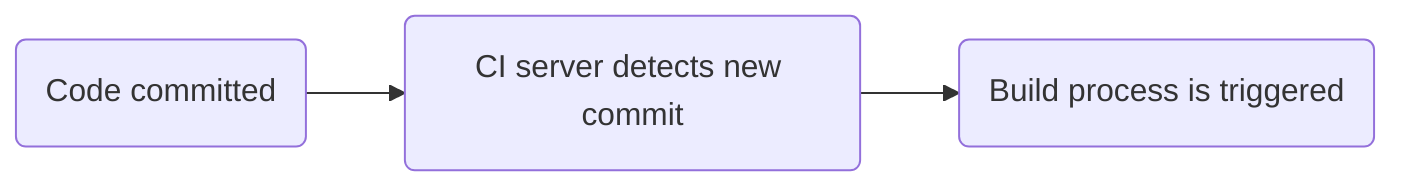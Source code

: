 graph LR;
id1(Code committed)-->id2(CI server detects new commit);
id2 --> id3(Build process is triggered);